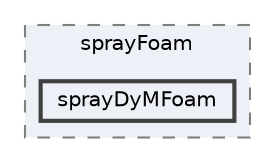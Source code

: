 digraph "applications/solvers/lagrangian/sprayFoam/sprayDyMFoam"
{
 // LATEX_PDF_SIZE
  bgcolor="transparent";
  edge [fontname=Helvetica,fontsize=10,labelfontname=Helvetica,labelfontsize=10];
  node [fontname=Helvetica,fontsize=10,shape=box,height=0.2,width=0.4];
  compound=true
  subgraph clusterdir_48c474b6adf4f963495d4502f2c7f782 {
    graph [ bgcolor="#edf0f7", pencolor="grey50", label="sprayFoam", fontname=Helvetica,fontsize=10 style="filled,dashed", URL="dir_48c474b6adf4f963495d4502f2c7f782.html",tooltip=""]
  dir_31a9bf919c1c3c2d437d6bc1cc5c5d64 [label="sprayDyMFoam", fillcolor="#edf0f7", color="grey25", style="filled,bold", URL="dir_31a9bf919c1c3c2d437d6bc1cc5c5d64.html",tooltip=""];
  }
}

